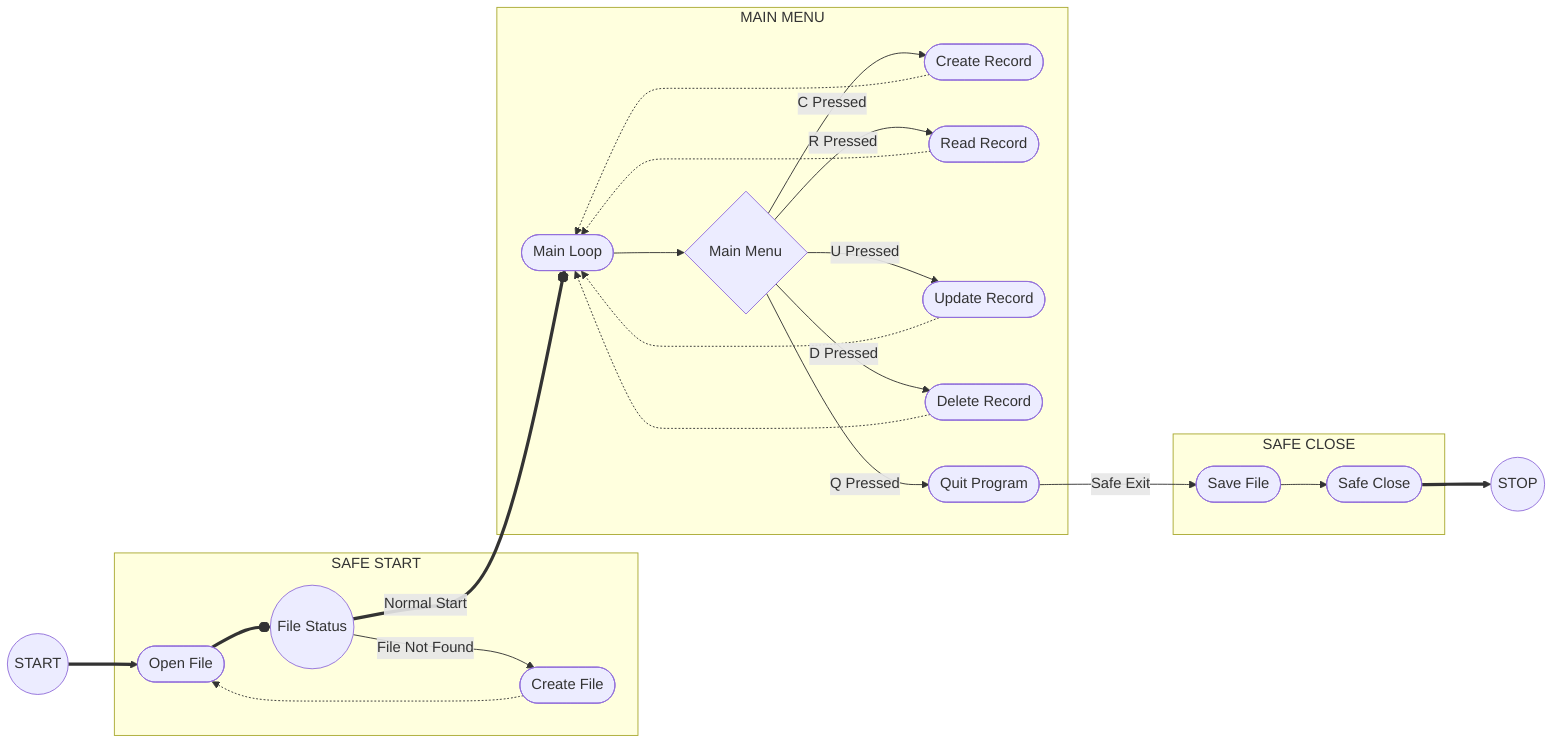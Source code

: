 graph LR;
    A((START));
    B([Open File]);
    C([Main Loop]);
    D{Main Menu};
    E([Create Record]);
    F([Read Record]);
    G([Update Record]);
    H([Delete Record]);
    I([Save File]);
    J([Quit Program]);
    K([Safe Close]);
    L([Create File]);
    L1((File Status));
    Z((STOP))
    A ==> B;
    L1 ==o|Normal Start| C;
    C --> D;
    D -->|C Pressed| E;
    D -->|R Pressed| F;
    D -->|U Pressed| G;
    D -->|D Pressed| H;
    E ..-> C;
    F ..-> C;
    G ..-> C;
    H ..-> C;
    I --> K;
    D -->|Q Pressed| J;
    J -->|Safe Exit| I;
    L1 --> |File Not Found| L;
    L ..-> B;
   B ==o L1;
   K ==> Z;

    subgraph SAFE START
       B; L1; L;
    end

    subgraph SAFE CLOSE
        I; K;
    end
    
    subgraph MAIN MENU
     C; D; E; F; G; H; J;
    end